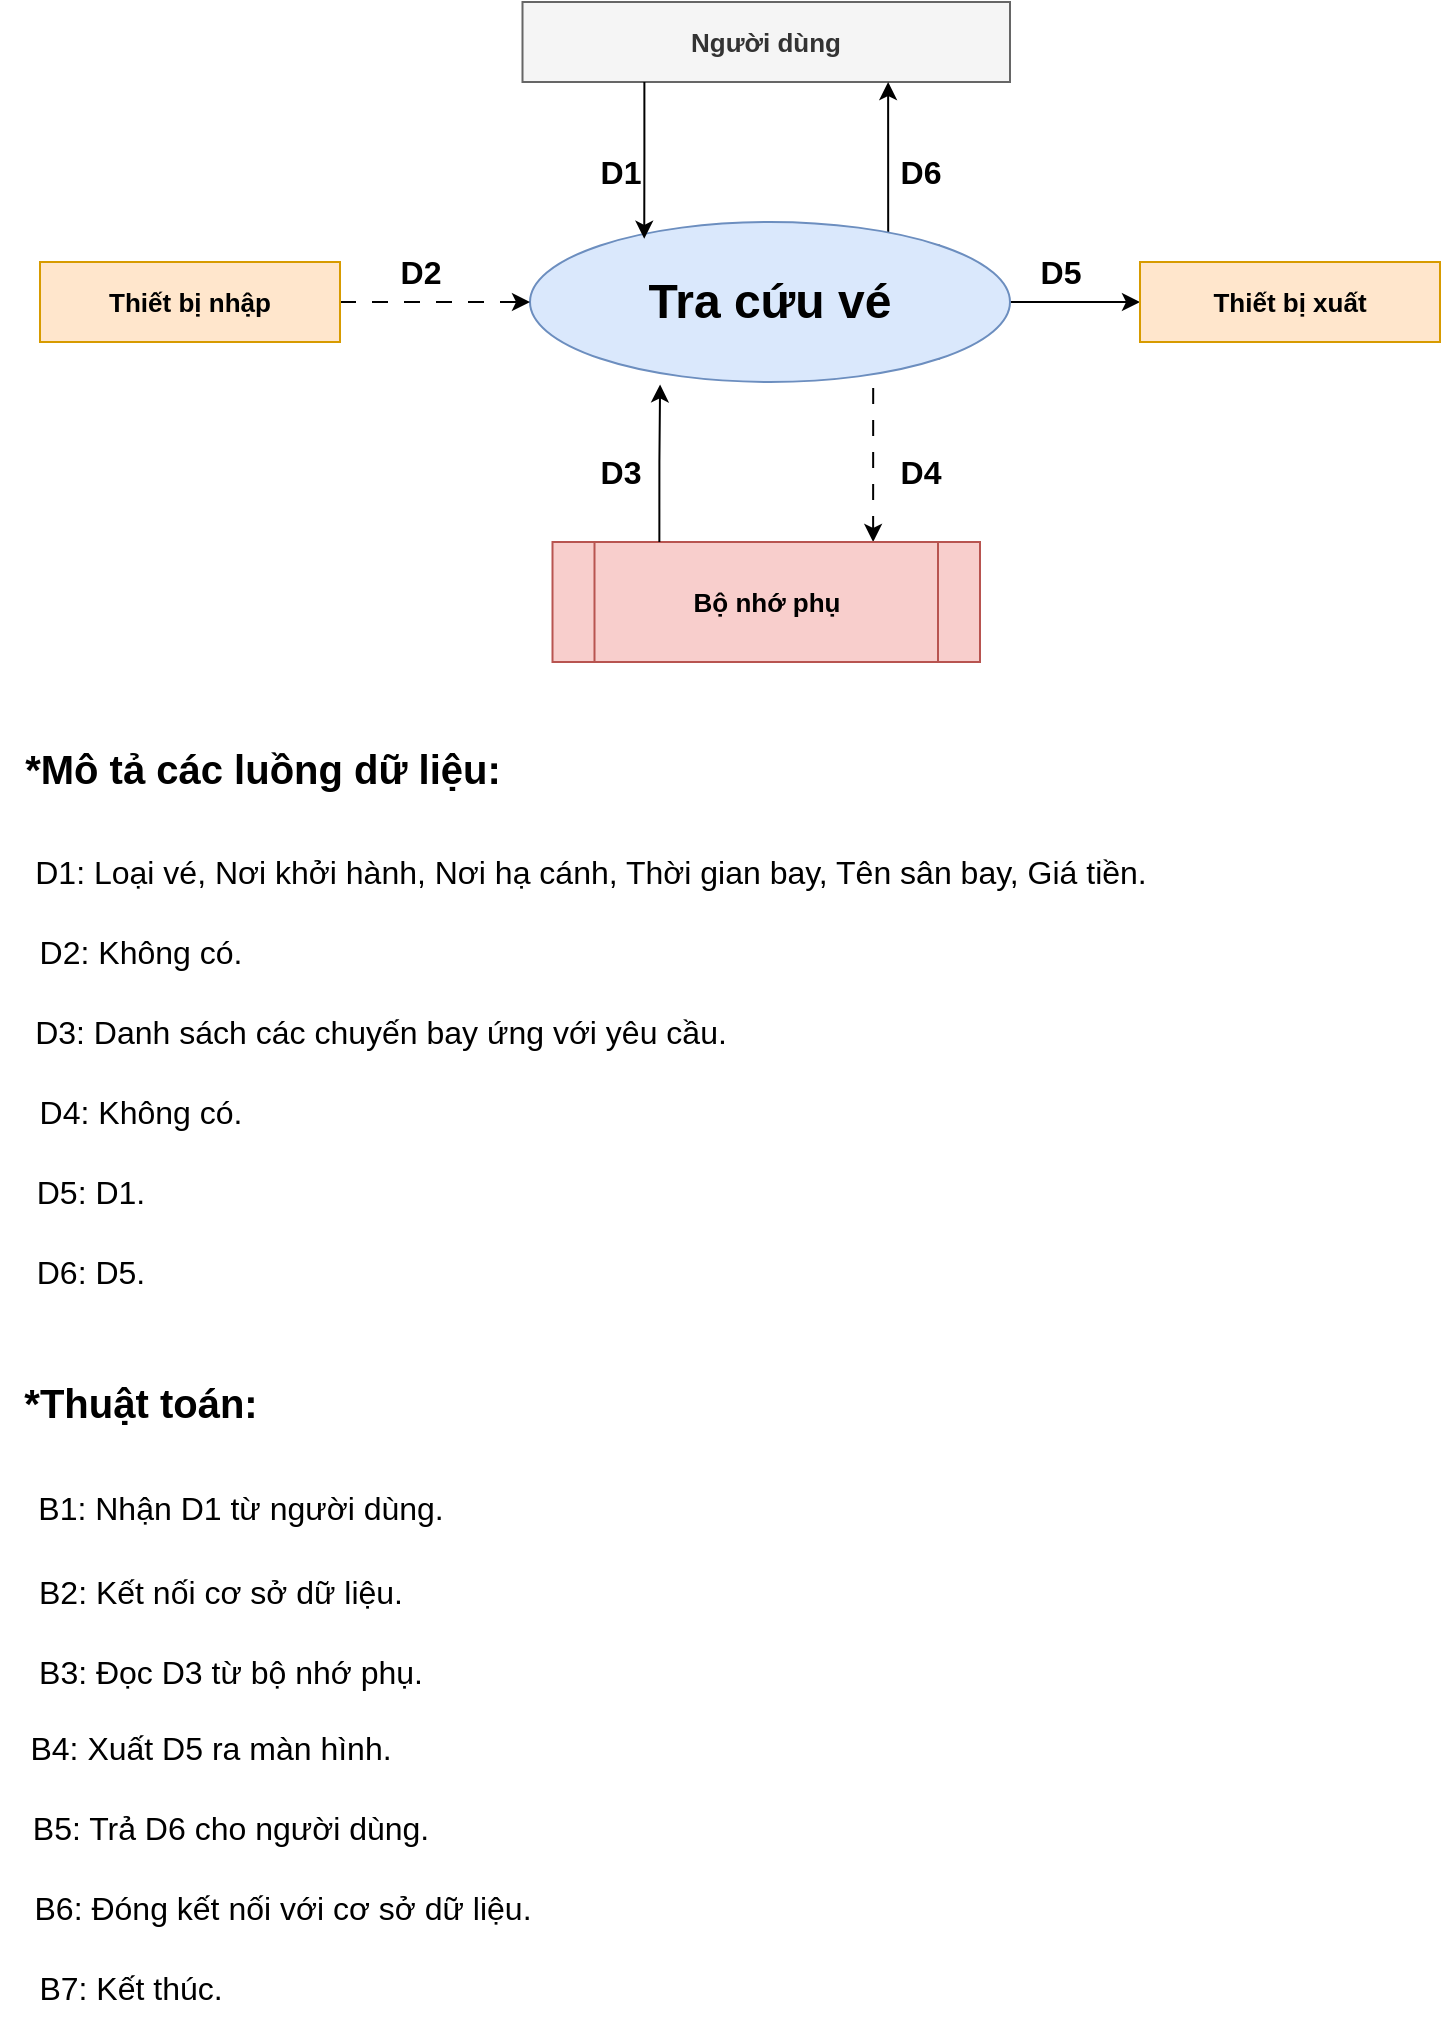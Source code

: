 <mxfile version="24.0.2" type="device">
  <diagram name="Trang-1" id="kYHfyQUYchHKSgXVpSWh">
    <mxGraphModel dx="2004" dy="1138" grid="1" gridSize="10" guides="1" tooltips="1" connect="1" arrows="1" fold="1" page="1" pageScale="1" pageWidth="827" pageHeight="1169" math="0" shadow="0">
      <root>
        <mxCell id="0" />
        <mxCell id="1" parent="0" />
        <mxCell id="psD6yAt_yMws2ZLbCAb7-1" value="&lt;b&gt;&lt;font style=&quot;font-size: 13px;&quot;&gt;Người dùng&lt;/font&gt;&lt;/b&gt;" style="rounded=0;whiteSpace=wrap;html=1;fillColor=#f5f5f5;fontColor=#333333;strokeColor=#666666;" vertex="1" parent="1">
          <mxGeometry x="281.25" y="70" width="243.75" height="40" as="geometry" />
        </mxCell>
        <mxCell id="psD6yAt_yMws2ZLbCAb7-20" style="edgeStyle=orthogonalEdgeStyle;rounded=0;orthogonalLoop=1;jettySize=auto;html=1;exitX=1;exitY=0;exitDx=0;exitDy=0;entryX=0.75;entryY=1;entryDx=0;entryDy=0;" edge="1" parent="1" source="psD6yAt_yMws2ZLbCAb7-2" target="psD6yAt_yMws2ZLbCAb7-1">
          <mxGeometry relative="1" as="geometry">
            <Array as="points">
              <mxPoint x="464" y="192" />
            </Array>
          </mxGeometry>
        </mxCell>
        <mxCell id="psD6yAt_yMws2ZLbCAb7-22" style="edgeStyle=orthogonalEdgeStyle;rounded=0;orthogonalLoop=1;jettySize=auto;html=1;exitX=1;exitY=1;exitDx=0;exitDy=0;entryX=0.75;entryY=0;entryDx=0;entryDy=0;dashed=1;dashPattern=8 8;" edge="1" parent="1" source="psD6yAt_yMws2ZLbCAb7-2" target="psD6yAt_yMws2ZLbCAb7-6">
          <mxGeometry relative="1" as="geometry">
            <Array as="points">
              <mxPoint x="457" y="248" />
            </Array>
          </mxGeometry>
        </mxCell>
        <mxCell id="psD6yAt_yMws2ZLbCAb7-25" style="edgeStyle=orthogonalEdgeStyle;rounded=0;orthogonalLoop=1;jettySize=auto;html=1;exitX=1;exitY=0.5;exitDx=0;exitDy=0;entryX=0;entryY=0.5;entryDx=0;entryDy=0;" edge="1" parent="1" source="psD6yAt_yMws2ZLbCAb7-2" target="psD6yAt_yMws2ZLbCAb7-4">
          <mxGeometry relative="1" as="geometry" />
        </mxCell>
        <mxCell id="psD6yAt_yMws2ZLbCAb7-2" value="&lt;font size=&quot;1&quot; style=&quot;&quot;&gt;&lt;b style=&quot;font-size: 24px;&quot;&gt;Tra cứu vé&lt;/b&gt;&lt;/font&gt;" style="ellipse;whiteSpace=wrap;html=1;fillColor=#dae8fc;strokeColor=#6c8ebf;" vertex="1" parent="1">
          <mxGeometry x="285" y="180" width="240" height="80" as="geometry" />
        </mxCell>
        <mxCell id="psD6yAt_yMws2ZLbCAb7-24" style="edgeStyle=orthogonalEdgeStyle;rounded=0;orthogonalLoop=1;jettySize=auto;html=1;exitX=1;exitY=0.5;exitDx=0;exitDy=0;entryX=0;entryY=0.5;entryDx=0;entryDy=0;dashed=1;dashPattern=8 8;" edge="1" parent="1" source="psD6yAt_yMws2ZLbCAb7-3" target="psD6yAt_yMws2ZLbCAb7-2">
          <mxGeometry relative="1" as="geometry" />
        </mxCell>
        <mxCell id="psD6yAt_yMws2ZLbCAb7-3" value="&lt;b&gt;&lt;font style=&quot;font-size: 13px;&quot;&gt;Thiết bị nhập&lt;/font&gt;&lt;/b&gt;" style="rounded=0;whiteSpace=wrap;html=1;fillColor=#ffe6cc;strokeColor=#d79b00;" vertex="1" parent="1">
          <mxGeometry x="40" y="200" width="150" height="40" as="geometry" />
        </mxCell>
        <mxCell id="psD6yAt_yMws2ZLbCAb7-4" value="&lt;b&gt;&lt;font style=&quot;font-size: 13px;&quot;&gt;Thiết bị xuất&lt;/font&gt;&lt;/b&gt;" style="rounded=0;whiteSpace=wrap;html=1;fillColor=#ffe6cc;strokeColor=#d79b00;" vertex="1" parent="1">
          <mxGeometry x="590" y="200" width="150" height="40" as="geometry" />
        </mxCell>
        <mxCell id="psD6yAt_yMws2ZLbCAb7-6" value="&lt;b&gt;&lt;font style=&quot;font-size: 13px;&quot;&gt;Bộ nhớ phụ&lt;/font&gt;&lt;/b&gt;" style="shape=process;whiteSpace=wrap;html=1;backgroundOutline=1;fillColor=#f8cecc;strokeColor=#b85450;" vertex="1" parent="1">
          <mxGeometry x="296.25" y="340" width="213.75" height="60" as="geometry" />
        </mxCell>
        <mxCell id="psD6yAt_yMws2ZLbCAb7-18" style="edgeStyle=orthogonalEdgeStyle;rounded=0;orthogonalLoop=1;jettySize=auto;html=1;exitX=0.25;exitY=1;exitDx=0;exitDy=0;entryX=0.238;entryY=0.105;entryDx=0;entryDy=0;entryPerimeter=0;" edge="1" parent="1" source="psD6yAt_yMws2ZLbCAb7-1" target="psD6yAt_yMws2ZLbCAb7-2">
          <mxGeometry relative="1" as="geometry" />
        </mxCell>
        <mxCell id="psD6yAt_yMws2ZLbCAb7-21" style="edgeStyle=orthogonalEdgeStyle;rounded=0;orthogonalLoop=1;jettySize=auto;html=1;exitX=0.25;exitY=0;exitDx=0;exitDy=0;entryX=0.271;entryY=1.015;entryDx=0;entryDy=0;entryPerimeter=0;" edge="1" parent="1" source="psD6yAt_yMws2ZLbCAb7-6" target="psD6yAt_yMws2ZLbCAb7-2">
          <mxGeometry relative="1" as="geometry" />
        </mxCell>
        <mxCell id="psD6yAt_yMws2ZLbCAb7-26" value="&lt;b style=&quot;font-size: 16px;&quot;&gt;D1&lt;/b&gt;" style="text;html=1;align=center;verticalAlign=middle;resizable=0;points=[];autosize=1;strokeColor=none;fillColor=none;fontSize=16;" vertex="1" parent="1">
          <mxGeometry x="310" y="140" width="40" height="30" as="geometry" />
        </mxCell>
        <mxCell id="psD6yAt_yMws2ZLbCAb7-27" value="&lt;b&gt;&lt;font style=&quot;font-size: 16px;&quot;&gt;D6&lt;/font&gt;&lt;/b&gt;" style="text;html=1;align=center;verticalAlign=middle;resizable=0;points=[];autosize=1;strokeColor=none;fillColor=none;" vertex="1" parent="1">
          <mxGeometry x="460" y="140" width="40" height="30" as="geometry" />
        </mxCell>
        <mxCell id="psD6yAt_yMws2ZLbCAb7-28" value="&lt;b style=&quot;font-size: 16px;&quot;&gt;D2&lt;/b&gt;" style="text;html=1;align=center;verticalAlign=middle;resizable=0;points=[];autosize=1;strokeColor=none;fillColor=none;fontSize=16;" vertex="1" parent="1">
          <mxGeometry x="210" y="190" width="40" height="30" as="geometry" />
        </mxCell>
        <mxCell id="psD6yAt_yMws2ZLbCAb7-31" value="&lt;b style=&quot;font-size: 16px;&quot;&gt;D5&lt;/b&gt;" style="text;html=1;align=center;verticalAlign=middle;resizable=0;points=[];autosize=1;strokeColor=none;fillColor=none;fontSize=16;" vertex="1" parent="1">
          <mxGeometry x="530" y="190" width="40" height="30" as="geometry" />
        </mxCell>
        <mxCell id="psD6yAt_yMws2ZLbCAb7-32" value="&lt;b style=&quot;font-size: 16px;&quot;&gt;D3&lt;/b&gt;" style="text;html=1;align=center;verticalAlign=middle;resizable=0;points=[];autosize=1;strokeColor=none;fillColor=none;fontSize=16;" vertex="1" parent="1">
          <mxGeometry x="310" y="290" width="40" height="30" as="geometry" />
        </mxCell>
        <mxCell id="psD6yAt_yMws2ZLbCAb7-33" value="&lt;b style=&quot;font-size: 16px;&quot;&gt;D4&lt;/b&gt;" style="text;html=1;align=center;verticalAlign=middle;resizable=0;points=[];autosize=1;strokeColor=none;fillColor=none;fontSize=16;" vertex="1" parent="1">
          <mxGeometry x="460" y="290" width="40" height="30" as="geometry" />
        </mxCell>
        <mxCell id="psD6yAt_yMws2ZLbCAb7-34" value="&lt;font size=&quot;1&quot; style=&quot;&quot;&gt;&lt;b style=&quot;font-size: 20px;&quot;&gt;*Mô tả các luồng dữ liệu:&lt;/b&gt;&lt;/font&gt;" style="text;html=1;align=center;verticalAlign=middle;resizable=0;points=[];autosize=1;strokeColor=none;fillColor=none;" vertex="1" parent="1">
          <mxGeometry x="21.25" y="433" width="260" height="40" as="geometry" />
        </mxCell>
        <mxCell id="psD6yAt_yMws2ZLbCAb7-36" value="D1: Loại vé, Nơi khởi hành, Nơi hạ cánh, Thời gian bay, Tên sân bay, Giá tiền.&lt;div&gt;&lt;br&gt;&lt;/div&gt;" style="text;html=1;align=center;verticalAlign=middle;resizable=0;points=[];autosize=1;strokeColor=none;fillColor=none;fontSize=16;" vertex="1" parent="1">
          <mxGeometry x="25" y="490" width="580" height="50" as="geometry" />
        </mxCell>
        <mxCell id="psD6yAt_yMws2ZLbCAb7-37" value="D2: Không có." style="text;html=1;align=center;verticalAlign=middle;resizable=0;points=[];autosize=1;strokeColor=none;fillColor=none;fontSize=16;" vertex="1" parent="1">
          <mxGeometry x="30" y="530" width="120" height="30" as="geometry" />
        </mxCell>
        <mxCell id="psD6yAt_yMws2ZLbCAb7-38" value="D3: Danh sách các chuyến bay ứng với yêu cầu." style="text;html=1;align=center;verticalAlign=middle;resizable=0;points=[];autosize=1;strokeColor=none;fillColor=none;fontSize=16;" vertex="1" parent="1">
          <mxGeometry x="25" y="569.5" width="370" height="30" as="geometry" />
        </mxCell>
        <mxCell id="psD6yAt_yMws2ZLbCAb7-39" value="D4: Không có." style="text;html=1;align=center;verticalAlign=middle;resizable=0;points=[];autosize=1;strokeColor=none;fillColor=none;fontSize=16;" vertex="1" parent="1">
          <mxGeometry x="30" y="610" width="120" height="30" as="geometry" />
        </mxCell>
        <mxCell id="psD6yAt_yMws2ZLbCAb7-40" value="D5: D1." style="text;html=1;align=center;verticalAlign=middle;resizable=0;points=[];autosize=1;strokeColor=none;fillColor=none;fontSize=16;" vertex="1" parent="1">
          <mxGeometry x="25" y="650" width="80" height="30" as="geometry" />
        </mxCell>
        <mxCell id="psD6yAt_yMws2ZLbCAb7-41" value="D6: D5." style="text;html=1;align=center;verticalAlign=middle;resizable=0;points=[];autosize=1;strokeColor=none;fillColor=none;fontSize=16;" vertex="1" parent="1">
          <mxGeometry x="25" y="690" width="80" height="30" as="geometry" />
        </mxCell>
        <mxCell id="psD6yAt_yMws2ZLbCAb7-42" value="&lt;font size=&quot;1&quot; style=&quot;&quot;&gt;&lt;b style=&quot;font-size: 20px;&quot;&gt;*Thuật toán:&lt;/b&gt;&lt;/font&gt;" style="text;html=1;align=center;verticalAlign=middle;resizable=0;points=[];autosize=1;strokeColor=none;fillColor=none;" vertex="1" parent="1">
          <mxGeometry x="20" y="750" width="140" height="40" as="geometry" />
        </mxCell>
        <mxCell id="psD6yAt_yMws2ZLbCAb7-43" value="&lt;font style=&quot;font-size: 16px;&quot;&gt;B1: Nhận D1 từ người dùng.&lt;/font&gt;" style="text;html=1;align=center;verticalAlign=middle;resizable=0;points=[];autosize=1;strokeColor=none;fillColor=none;" vertex="1" parent="1">
          <mxGeometry x="25" y="808" width="230" height="30" as="geometry" />
        </mxCell>
        <mxCell id="psD6yAt_yMws2ZLbCAb7-44" value="&lt;font style=&quot;font-size: 16px;&quot;&gt;B2: Kết nối cơ sở dữ liệu.&lt;/font&gt;" style="text;html=1;align=center;verticalAlign=middle;resizable=0;points=[];autosize=1;strokeColor=none;fillColor=none;" vertex="1" parent="1">
          <mxGeometry x="25" y="850" width="210" height="30" as="geometry" />
        </mxCell>
        <mxCell id="psD6yAt_yMws2ZLbCAb7-46" value="&lt;font style=&quot;font-size: 16px;&quot;&gt;B3: Đọc D3 từ bộ nhớ phụ.&lt;/font&gt;" style="text;html=1;align=center;verticalAlign=middle;resizable=0;points=[];autosize=1;strokeColor=none;fillColor=none;" vertex="1" parent="1">
          <mxGeometry x="25" y="890" width="220" height="30" as="geometry" />
        </mxCell>
        <mxCell id="psD6yAt_yMws2ZLbCAb7-47" value="&lt;font style=&quot;font-size: 16px;&quot;&gt;B4: Xuất D5 ra màn hình.&lt;/font&gt;" style="text;html=1;align=center;verticalAlign=middle;resizable=0;points=[];autosize=1;strokeColor=none;fillColor=none;" vertex="1" parent="1">
          <mxGeometry x="25" y="928" width="200" height="30" as="geometry" />
        </mxCell>
        <mxCell id="psD6yAt_yMws2ZLbCAb7-49" value="&lt;font style=&quot;font-size: 16px;&quot;&gt;B5: Trả D6 cho người dùng.&lt;/font&gt;" style="text;html=1;align=center;verticalAlign=middle;resizable=0;points=[];autosize=1;strokeColor=none;fillColor=none;" vertex="1" parent="1">
          <mxGeometry x="25" y="968" width="220" height="30" as="geometry" />
        </mxCell>
        <mxCell id="psD6yAt_yMws2ZLbCAb7-50" value="&lt;font style=&quot;font-size: 16px;&quot;&gt;B6: Đóng kết nối với cơ sở dữ liệu.&lt;/font&gt;" style="text;html=1;align=center;verticalAlign=middle;resizable=0;points=[];autosize=1;strokeColor=none;fillColor=none;" vertex="1" parent="1">
          <mxGeometry x="26.25" y="1008" width="270" height="30" as="geometry" />
        </mxCell>
        <mxCell id="psD6yAt_yMws2ZLbCAb7-51" value="&lt;font style=&quot;font-size: 16px;&quot;&gt;B7: Kết thúc.&lt;/font&gt;" style="text;html=1;align=center;verticalAlign=middle;resizable=0;points=[];autosize=1;strokeColor=none;fillColor=none;" vertex="1" parent="1">
          <mxGeometry x="25" y="1048" width="120" height="30" as="geometry" />
        </mxCell>
      </root>
    </mxGraphModel>
  </diagram>
</mxfile>
